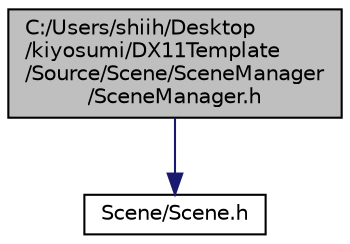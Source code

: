 digraph "C:/Users/shiih/Desktop/kiyosumi/DX11Template/Source/Scene/SceneManager/SceneManager.h"
{
 // LATEX_PDF_SIZE
  edge [fontname="Helvetica",fontsize="10",labelfontname="Helvetica",labelfontsize="10"];
  node [fontname="Helvetica",fontsize="10",shape=record];
  Node1 [label="C:/Users/shiih/Desktop\l/kiyosumi/DX11Template\l/Source/Scene/SceneManager\l/SceneManager.h",height=0.2,width=0.4,color="black", fillcolor="grey75", style="filled", fontcolor="black",tooltip="シーンを管理する"];
  Node1 -> Node2 [color="midnightblue",fontsize="10",style="solid",fontname="Helvetica"];
  Node2 [label="Scene/Scene.h",height=0.2,width=0.4,color="black", fillcolor="white", style="filled",URL="$_scene_8h.html",tooltip="シーンの親"];
}
